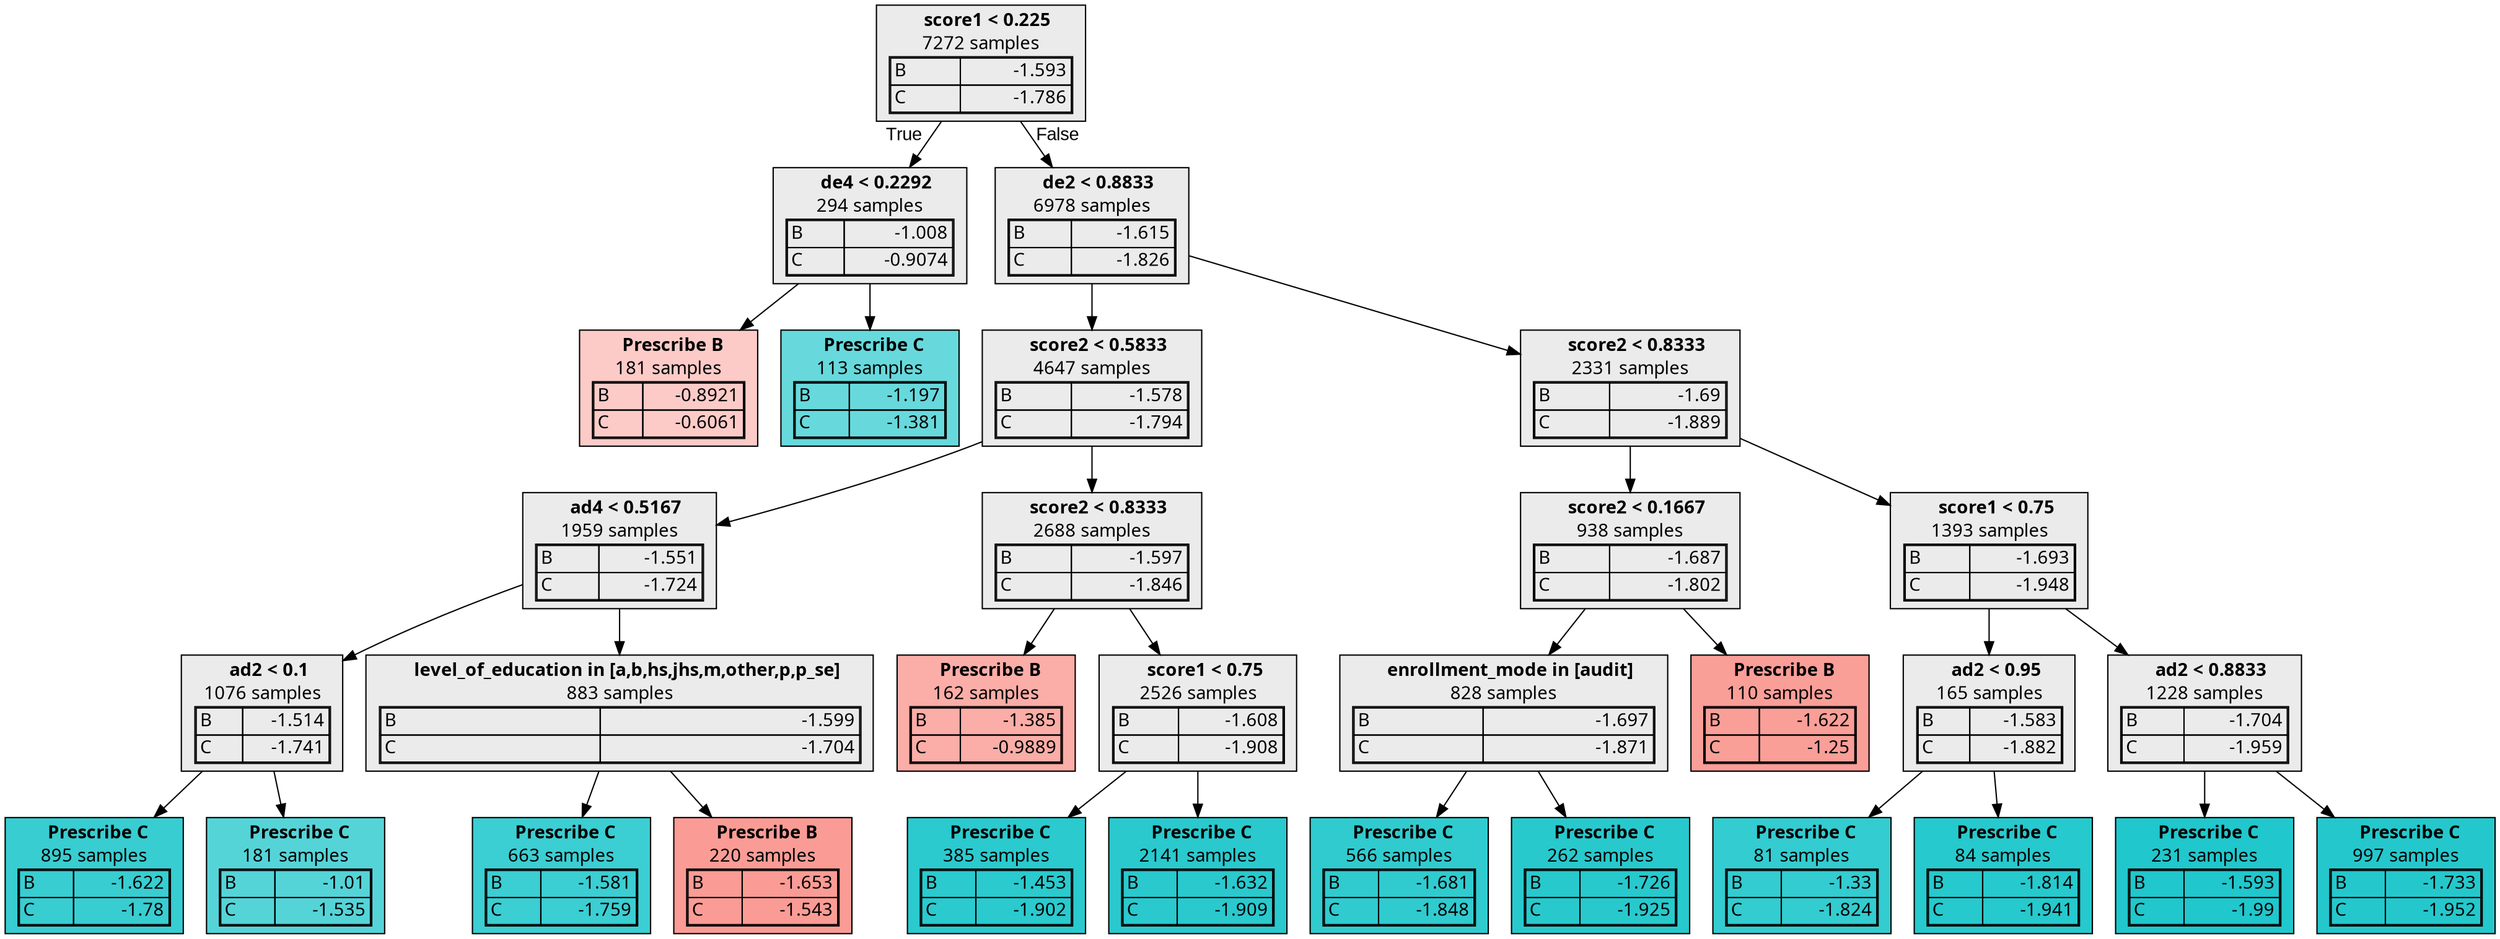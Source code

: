 digraph {
    1 [label=<  <TABLE BORDER="0" CELLPADDING="0">
      <TR>
    <TD>
      <B> score1 &lt; 0.225</B>
    </TD>
  </TR>

    <TR>
      <TD>7272 samples</TD>
    </TR>
    <TR>
  <TD>
    <TABLE CELLSPACING="0">
      
        <TR >
    <TD ALIGN="LEFT">B</TD>
    <TD ALIGN="RIGHT">-1.593</TD>
  </TR>
  <TR class="highlighted">
    <TD ALIGN="LEFT">C</TD>
    <TD ALIGN="RIGHT">-1.786</TD>
  </TR>

    </TABLE>
  </TD>
</TR>

  </TABLE>
>,fillcolor="#EBEBEB",shape=box,fontname="bold arial",style="filled"];
    1 -> 2 [labeldistance=2.5, labelangle=45, headlabel="True",fontname="arial"];
    1 -> 5 [labeldistance=2.5, labelangle=-45, headlabel="False",fontname="arial"];
    2 [label=<  <TABLE BORDER="0" CELLPADDING="0">
      <TR>
    <TD>
      <B> de4 &lt; 0.2292</B>
    </TD>
  </TR>

    <TR>
      <TD>294 samples</TD>
    </TR>
    <TR>
  <TD>
    <TABLE CELLSPACING="0">
      
        <TR class="highlighted">
    <TD ALIGN="LEFT">B</TD>
    <TD ALIGN="RIGHT">-1.008</TD>
  </TR>
  <TR >
    <TD ALIGN="LEFT">C</TD>
    <TD ALIGN="RIGHT">-0.9074</TD>
  </TR>

    </TABLE>
  </TD>
</TR>

  </TABLE>
>,fillcolor="#EBEBEB",shape=box,fontname="bold arial",style="filled"];
    2 -> 3;
    2 -> 4;
    3 [label=<  <TABLE BORDER="0" CELLPADDING="0">
      <TR>
    <TD>
      <B>Prescribe B</B>
    </TD>
  </TR>

    <TR>
      <TD>181 samples</TD>
    </TR>
    <TR>
  <TD>
    <TABLE CELLSPACING="0">
      
        <TR class="highlighted">
    <TD ALIGN="LEFT">B</TD>
    <TD ALIGN="RIGHT">-0.8921</TD>
  </TR>
  <TR >
    <TD ALIGN="LEFT">C</TD>
    <TD ALIGN="RIGHT">-0.6061</TD>
  </TR>

    </TABLE>
  </TD>
</TR>

  </TABLE>
>,fillcolor="#F8766D60",shape=box,fontname="bold arial",style="filled",color=black];
    4 [label=<  <TABLE BORDER="0" CELLPADDING="0">
      <TR>
    <TD>
      <B>Prescribe C</B>
    </TD>
  </TR>

    <TR>
      <TD>113 samples</TD>
    </TR>
    <TR>
  <TD>
    <TABLE CELLSPACING="0">
      
        <TR >
    <TD ALIGN="LEFT">B</TD>
    <TD ALIGN="RIGHT">-1.197</TD>
  </TR>
  <TR class="highlighted">
    <TD ALIGN="LEFT">C</TD>
    <TD ALIGN="RIGHT">-1.381</TD>
  </TR>

    </TABLE>
  </TD>
</TR>

  </TABLE>
>,fillcolor="#00BFC498",shape=box,fontname="bold arial",style="filled",color=black];
    5 [label=<  <TABLE BORDER="0" CELLPADDING="0">
      <TR>
    <TD>
      <B> de2 &lt; 0.8833</B>
    </TD>
  </TR>

    <TR>
      <TD>6978 samples</TD>
    </TR>
    <TR>
  <TD>
    <TABLE CELLSPACING="0">
      
        <TR >
    <TD ALIGN="LEFT">B</TD>
    <TD ALIGN="RIGHT">-1.615</TD>
  </TR>
  <TR class="highlighted">
    <TD ALIGN="LEFT">C</TD>
    <TD ALIGN="RIGHT">-1.826</TD>
  </TR>

    </TABLE>
  </TD>
</TR>

  </TABLE>
>,fillcolor="#EBEBEB",shape=box,fontname="bold arial",style="filled"];
    5 -> 6;
    5 -> 19;
    6 [label=<  <TABLE BORDER="0" CELLPADDING="0">
      <TR>
    <TD>
      <B> score2 &lt; 0.5833</B>
    </TD>
  </TR>

    <TR>
      <TD>4647 samples</TD>
    </TR>
    <TR>
  <TD>
    <TABLE CELLSPACING="0">
      
        <TR >
    <TD ALIGN="LEFT">B</TD>
    <TD ALIGN="RIGHT">-1.578</TD>
  </TR>
  <TR class="highlighted">
    <TD ALIGN="LEFT">C</TD>
    <TD ALIGN="RIGHT">-1.794</TD>
  </TR>

    </TABLE>
  </TD>
</TR>

  </TABLE>
>,fillcolor="#EBEBEB",shape=box,fontname="bold arial",style="filled"];
    6 -> 7;
    6 -> 14;
    7 [label=<  <TABLE BORDER="0" CELLPADDING="0">
      <TR>
    <TD>
      <B> ad4 &lt; 0.5167</B>
    </TD>
  </TR>

    <TR>
      <TD>1959 samples</TD>
    </TR>
    <TR>
  <TD>
    <TABLE CELLSPACING="0">
      
        <TR >
    <TD ALIGN="LEFT">B</TD>
    <TD ALIGN="RIGHT">-1.551</TD>
  </TR>
  <TR class="highlighted">
    <TD ALIGN="LEFT">C</TD>
    <TD ALIGN="RIGHT">-1.724</TD>
  </TR>

    </TABLE>
  </TD>
</TR>

  </TABLE>
>,fillcolor="#EBEBEB",shape=box,fontname="bold arial",style="filled"];
    7 -> 8;
    7 -> 11;
    8 [label=<  <TABLE BORDER="0" CELLPADDING="0">
      <TR>
    <TD>
      <B> ad2 &lt; 0.1</B>
    </TD>
  </TR>

    <TR>
      <TD>1076 samples</TD>
    </TR>
    <TR>
  <TD>
    <TABLE CELLSPACING="0">
      
        <TR >
    <TD ALIGN="LEFT">B</TD>
    <TD ALIGN="RIGHT">-1.514</TD>
  </TR>
  <TR class="highlighted">
    <TD ALIGN="LEFT">C</TD>
    <TD ALIGN="RIGHT">-1.741</TD>
  </TR>

    </TABLE>
  </TD>
</TR>

  </TABLE>
>,fillcolor="#EBEBEB",shape=box,fontname="bold arial",style="filled"];
    8 -> 9;
    8 -> 10;
    9 [label=<  <TABLE BORDER="0" CELLPADDING="0">
      <TR>
    <TD>
      <B>Prescribe C</B>
    </TD>
  </TR>

    <TR>
      <TD>895 samples</TD>
    </TR>
    <TR>
  <TD>
    <TABLE CELLSPACING="0">
      
        <TR >
    <TD ALIGN="LEFT">B</TD>
    <TD ALIGN="RIGHT">-1.622</TD>
  </TR>
  <TR class="highlighted">
    <TD ALIGN="LEFT">C</TD>
    <TD ALIGN="RIGHT">-1.78</TD>
  </TR>

    </TABLE>
  </TD>
</TR>

  </TABLE>
>,fillcolor="#00BFC4c7",shape=box,fontname="bold arial",style="filled",color=black];
    10 [label=<  <TABLE BORDER="0" CELLPADDING="0">
      <TR>
    <TD>
      <B>Prescribe C</B>
    </TD>
  </TR>

    <TR>
      <TD>181 samples</TD>
    </TR>
    <TR>
  <TD>
    <TABLE CELLSPACING="0">
      
        <TR >
    <TD ALIGN="LEFT">B</TD>
    <TD ALIGN="RIGHT">-1.01</TD>
  </TR>
  <TR class="highlighted">
    <TD ALIGN="LEFT">C</TD>
    <TD ALIGN="RIGHT">-1.535</TD>
  </TR>

    </TABLE>
  </TD>
</TR>

  </TABLE>
>,fillcolor="#00BFC4aa",shape=box,fontname="bold arial",style="filled",color=black];
    11 [label=<  <TABLE BORDER="0" CELLPADDING="0">
      <TR>
    <TD>
      <B> level_of_education in [a,b,hs,jhs,m,other,p,p_se]</B>
    </TD>
  </TR>

    <TR>
      <TD>883 samples</TD>
    </TR>
    <TR>
  <TD>
    <TABLE CELLSPACING="0">
      
        <TR >
    <TD ALIGN="LEFT">B</TD>
    <TD ALIGN="RIGHT">-1.599</TD>
  </TR>
  <TR class="highlighted">
    <TD ALIGN="LEFT">C</TD>
    <TD ALIGN="RIGHT">-1.704</TD>
  </TR>

    </TABLE>
  </TD>
</TR>

  </TABLE>
>,fillcolor="#EBEBEB",shape=box,fontname="bold arial",style="filled"];
    11 -> 12;
    11 -> 13;
    12 [label=<  <TABLE BORDER="0" CELLPADDING="0">
      <TR>
    <TD>
      <B>Prescribe C</B>
    </TD>
  </TR>

    <TR>
      <TD>663 samples</TD>
    </TR>
    <TR>
  <TD>
    <TABLE CELLSPACING="0">
      
        <TR >
    <TD ALIGN="LEFT">B</TD>
    <TD ALIGN="RIGHT">-1.581</TD>
  </TR>
  <TR class="highlighted">
    <TD ALIGN="LEFT">C</TD>
    <TD ALIGN="RIGHT">-1.759</TD>
  </TR>

    </TABLE>
  </TD>
</TR>

  </TABLE>
>,fillcolor="#00BFC4c4",shape=box,fontname="bold arial",style="filled",color=black];
    13 [label=<  <TABLE BORDER="0" CELLPADDING="0">
      <TR>
    <TD>
      <B>Prescribe B</B>
    </TD>
  </TR>

    <TR>
      <TD>220 samples</TD>
    </TR>
    <TR>
  <TD>
    <TABLE CELLSPACING="0">
      
        <TR class="highlighted">
    <TD ALIGN="LEFT">B</TD>
    <TD ALIGN="RIGHT">-1.653</TD>
  </TR>
  <TR >
    <TD ALIGN="LEFT">C</TD>
    <TD ALIGN="RIGHT">-1.543</TD>
  </TR>

    </TABLE>
  </TD>
</TR>

  </TABLE>
>,fillcolor="#F8766Db8",shape=box,fontname="bold arial",style="filled",color=black];
    14 [label=<  <TABLE BORDER="0" CELLPADDING="0">
      <TR>
    <TD>
      <B> score2 &lt; 0.8333</B>
    </TD>
  </TR>

    <TR>
      <TD>2688 samples</TD>
    </TR>
    <TR>
  <TD>
    <TABLE CELLSPACING="0">
      
        <TR >
    <TD ALIGN="LEFT">B</TD>
    <TD ALIGN="RIGHT">-1.597</TD>
  </TR>
  <TR class="highlighted">
    <TD ALIGN="LEFT">C</TD>
    <TD ALIGN="RIGHT">-1.846</TD>
  </TR>

    </TABLE>
  </TD>
</TR>

  </TABLE>
>,fillcolor="#EBEBEB",shape=box,fontname="bold arial",style="filled"];
    14 -> 15;
    14 -> 16;
    15 [label=<  <TABLE BORDER="0" CELLPADDING="0">
      <TR>
    <TD>
      <B>Prescribe B</B>
    </TD>
  </TR>

    <TR>
      <TD>162 samples</TD>
    </TR>
    <TR>
  <TD>
    <TABLE CELLSPACING="0">
      
        <TR class="highlighted">
    <TD ALIGN="LEFT">B</TD>
    <TD ALIGN="RIGHT">-1.385</TD>
  </TR>
  <TR >
    <TD ALIGN="LEFT">C</TD>
    <TD ALIGN="RIGHT">-0.9889</TD>
  </TR>

    </TABLE>
  </TD>
</TR>

  </TABLE>
>,fillcolor="#F8766D99",shape=box,fontname="bold arial",style="filled",color=black];
    16 [label=<  <TABLE BORDER="0" CELLPADDING="0">
      <TR>
    <TD>
      <B> score1 &lt; 0.75</B>
    </TD>
  </TR>

    <TR>
      <TD>2526 samples</TD>
    </TR>
    <TR>
  <TD>
    <TABLE CELLSPACING="0">
      
        <TR >
    <TD ALIGN="LEFT">B</TD>
    <TD ALIGN="RIGHT">-1.608</TD>
  </TR>
  <TR class="highlighted">
    <TD ALIGN="LEFT">C</TD>
    <TD ALIGN="RIGHT">-1.908</TD>
  </TR>

    </TABLE>
  </TD>
</TR>

  </TABLE>
>,fillcolor="#EBEBEB",shape=box,fontname="bold arial",style="filled"];
    16 -> 17;
    16 -> 18;
    17 [label=<  <TABLE BORDER="0" CELLPADDING="0">
      <TR>
    <TD>
      <B>Prescribe C</B>
    </TD>
  </TR>

    <TR>
      <TD>385 samples</TD>
    </TR>
    <TR>
  <TD>
    <TABLE CELLSPACING="0">
      
        <TR >
    <TD ALIGN="LEFT">B</TD>
    <TD ALIGN="RIGHT">-1.453</TD>
  </TR>
  <TR class="highlighted">
    <TD ALIGN="LEFT">C</TD>
    <TD ALIGN="RIGHT">-1.902</TD>
  </TR>

    </TABLE>
  </TD>
</TR>

  </TABLE>
>,fillcolor="#00BFC4d5",shape=box,fontname="bold arial",style="filled",color=black];
    18 [label=<  <TABLE BORDER="0" CELLPADDING="0">
      <TR>
    <TD>
      <B>Prescribe C</B>
    </TD>
  </TR>

    <TR>
      <TD>2141 samples</TD>
    </TR>
    <TR>
  <TD>
    <TABLE CELLSPACING="0">
      
        <TR >
    <TD ALIGN="LEFT">B</TD>
    <TD ALIGN="RIGHT">-1.632</TD>
  </TR>
  <TR class="highlighted">
    <TD ALIGN="LEFT">C</TD>
    <TD ALIGN="RIGHT">-1.909</TD>
  </TR>

    </TABLE>
  </TD>
</TR>

  </TABLE>
>,fillcolor="#00BFC4d6",shape=box,fontname="bold arial",style="filled",color=black];
    19 [label=<  <TABLE BORDER="0" CELLPADDING="0">
      <TR>
    <TD>
      <B> score2 &lt; 0.8333</B>
    </TD>
  </TR>

    <TR>
      <TD>2331 samples</TD>
    </TR>
    <TR>
  <TD>
    <TABLE CELLSPACING="0">
      
        <TR >
    <TD ALIGN="LEFT">B</TD>
    <TD ALIGN="RIGHT">-1.69</TD>
  </TR>
  <TR class="highlighted">
    <TD ALIGN="LEFT">C</TD>
    <TD ALIGN="RIGHT">-1.889</TD>
  </TR>

    </TABLE>
  </TD>
</TR>

  </TABLE>
>,fillcolor="#EBEBEB",shape=box,fontname="bold arial",style="filled"];
    19 -> 20;
    19 -> 25;
    20 [label=<  <TABLE BORDER="0" CELLPADDING="0">
      <TR>
    <TD>
      <B> score2 &lt; 0.1667</B>
    </TD>
  </TR>

    <TR>
      <TD>938 samples</TD>
    </TR>
    <TR>
  <TD>
    <TABLE CELLSPACING="0">
      
        <TR >
    <TD ALIGN="LEFT">B</TD>
    <TD ALIGN="RIGHT">-1.687</TD>
  </TR>
  <TR class="highlighted">
    <TD ALIGN="LEFT">C</TD>
    <TD ALIGN="RIGHT">-1.802</TD>
  </TR>

    </TABLE>
  </TD>
</TR>

  </TABLE>
>,fillcolor="#EBEBEB",shape=box,fontname="bold arial",style="filled"];
    20 -> 21;
    20 -> 24;
    21 [label=<  <TABLE BORDER="0" CELLPADDING="0">
      <TR>
    <TD>
      <B> enrollment_mode in [audit]</B>
    </TD>
  </TR>

    <TR>
      <TD>828 samples</TD>
    </TR>
    <TR>
  <TD>
    <TABLE CELLSPACING="0">
      
        <TR >
    <TD ALIGN="LEFT">B</TD>
    <TD ALIGN="RIGHT">-1.697</TD>
  </TR>
  <TR class="highlighted">
    <TD ALIGN="LEFT">C</TD>
    <TD ALIGN="RIGHT">-1.871</TD>
  </TR>

    </TABLE>
  </TD>
</TR>

  </TABLE>
>,fillcolor="#EBEBEB",shape=box,fontname="bold arial",style="filled"];
    21 -> 22;
    21 -> 23;
    22 [label=<  <TABLE BORDER="0" CELLPADDING="0">
      <TR>
    <TD>
      <B>Prescribe C</B>
    </TD>
  </TR>

    <TR>
      <TD>566 samples</TD>
    </TR>
    <TR>
  <TD>
    <TABLE CELLSPACING="0">
      
        <TR >
    <TD ALIGN="LEFT">B</TD>
    <TD ALIGN="RIGHT">-1.681</TD>
  </TR>
  <TR class="highlighted">
    <TD ALIGN="LEFT">C</TD>
    <TD ALIGN="RIGHT">-1.848</TD>
  </TR>

    </TABLE>
  </TD>
</TR>

  </TABLE>
>,fillcolor="#00BFC4cf",shape=box,fontname="bold arial",style="filled",color=black];
    23 [label=<  <TABLE BORDER="0" CELLPADDING="0">
      <TR>
    <TD>
      <B>Prescribe C</B>
    </TD>
  </TR>

    <TR>
      <TD>262 samples</TD>
    </TR>
    <TR>
  <TD>
    <TABLE CELLSPACING="0">
      
        <TR >
    <TD ALIGN="LEFT">B</TD>
    <TD ALIGN="RIGHT">-1.726</TD>
  </TR>
  <TR class="highlighted">
    <TD ALIGN="LEFT">C</TD>
    <TD ALIGN="RIGHT">-1.925</TD>
  </TR>

    </TABLE>
  </TD>
</TR>

  </TABLE>
>,fillcolor="#00BFC4d8",shape=box,fontname="bold arial",style="filled",color=black];
    24 [label=<  <TABLE BORDER="0" CELLPADDING="0">
      <TR>
    <TD>
      <B>Prescribe B</B>
    </TD>
  </TR>

    <TR>
      <TD>110 samples</TD>
    </TR>
    <TR>
  <TD>
    <TABLE CELLSPACING="0">
      
        <TR class="highlighted">
    <TD ALIGN="LEFT">B</TD>
    <TD ALIGN="RIGHT">-1.622</TD>
  </TR>
  <TR >
    <TD ALIGN="LEFT">C</TD>
    <TD ALIGN="RIGHT">-1.25</TD>
  </TR>

    </TABLE>
  </TD>
</TR>

  </TABLE>
>,fillcolor="#F8766Db4",shape=box,fontname="bold arial",style="filled",color=black];
    25 [label=<  <TABLE BORDER="0" CELLPADDING="0">
      <TR>
    <TD>
      <B> score1 &lt; 0.75</B>
    </TD>
  </TR>

    <TR>
      <TD>1393 samples</TD>
    </TR>
    <TR>
  <TD>
    <TABLE CELLSPACING="0">
      
        <TR >
    <TD ALIGN="LEFT">B</TD>
    <TD ALIGN="RIGHT">-1.693</TD>
  </TR>
  <TR class="highlighted">
    <TD ALIGN="LEFT">C</TD>
    <TD ALIGN="RIGHT">-1.948</TD>
  </TR>

    </TABLE>
  </TD>
</TR>

  </TABLE>
>,fillcolor="#EBEBEB",shape=box,fontname="bold arial",style="filled"];
    25 -> 26;
    25 -> 29;
    26 [label=<  <TABLE BORDER="0" CELLPADDING="0">
      <TR>
    <TD>
      <B> ad2 &lt; 0.95</B>
    </TD>
  </TR>

    <TR>
      <TD>165 samples</TD>
    </TR>
    <TR>
  <TD>
    <TABLE CELLSPACING="0">
      
        <TR >
    <TD ALIGN="LEFT">B</TD>
    <TD ALIGN="RIGHT">-1.583</TD>
  </TR>
  <TR class="highlighted">
    <TD ALIGN="LEFT">C</TD>
    <TD ALIGN="RIGHT">-1.882</TD>
  </TR>

    </TABLE>
  </TD>
</TR>

  </TABLE>
>,fillcolor="#EBEBEB",shape=box,fontname="bold arial",style="filled"];
    26 -> 27;
    26 -> 28;
    27 [label=<  <TABLE BORDER="0" CELLPADDING="0">
      <TR>
    <TD>
      <B>Prescribe C</B>
    </TD>
  </TR>

    <TR>
      <TD>81 samples</TD>
    </TR>
    <TR>
  <TD>
    <TABLE CELLSPACING="0">
      
        <TR >
    <TD ALIGN="LEFT">B</TD>
    <TD ALIGN="RIGHT">-1.33</TD>
  </TR>
  <TR class="highlighted">
    <TD ALIGN="LEFT">C</TD>
    <TD ALIGN="RIGHT">-1.824</TD>
  </TR>

    </TABLE>
  </TD>
</TR>

  </TABLE>
>,fillcolor="#00BFC4cc",shape=box,fontname="bold arial",style="filled",color=black];
    28 [label=<  <TABLE BORDER="0" CELLPADDING="0">
      <TR>
    <TD>
      <B>Prescribe C</B>
    </TD>
  </TR>

    <TR>
      <TD>84 samples</TD>
    </TR>
    <TR>
  <TD>
    <TABLE CELLSPACING="0">
      
        <TR >
    <TD ALIGN="LEFT">B</TD>
    <TD ALIGN="RIGHT">-1.814</TD>
  </TR>
  <TR class="highlighted">
    <TD ALIGN="LEFT">C</TD>
    <TD ALIGN="RIGHT">-1.941</TD>
  </TR>

    </TABLE>
  </TD>
</TR>

  </TABLE>
>,fillcolor="#00BFC4d9",shape=box,fontname="bold arial",style="filled",color=black];
    29 [label=<  <TABLE BORDER="0" CELLPADDING="0">
      <TR>
    <TD>
      <B> ad2 &lt; 0.8833</B>
    </TD>
  </TR>

    <TR>
      <TD>1228 samples</TD>
    </TR>
    <TR>
  <TD>
    <TABLE CELLSPACING="0">
      
        <TR >
    <TD ALIGN="LEFT">B</TD>
    <TD ALIGN="RIGHT">-1.704</TD>
  </TR>
  <TR class="highlighted">
    <TD ALIGN="LEFT">C</TD>
    <TD ALIGN="RIGHT">-1.959</TD>
  </TR>

    </TABLE>
  </TD>
</TR>

  </TABLE>
>,fillcolor="#EBEBEB",shape=box,fontname="bold arial",style="filled"];
    29 -> 30;
    29 -> 31;
    30 [label=<  <TABLE BORDER="0" CELLPADDING="0">
      <TR>
    <TD>
      <B>Prescribe C</B>
    </TD>
  </TR>

    <TR>
      <TD>231 samples</TD>
    </TR>
    <TR>
  <TD>
    <TABLE CELLSPACING="0">
      
        <TR >
    <TD ALIGN="LEFT">B</TD>
    <TD ALIGN="RIGHT">-1.593</TD>
  </TR>
  <TR class="highlighted">
    <TD ALIGN="LEFT">C</TD>
    <TD ALIGN="RIGHT">-1.99</TD>
  </TR>

    </TABLE>
  </TD>
</TR>

  </TABLE>
>,fillcolor="#00BFC4df",shape=box,fontname="bold arial",style="filled",color=black];
    31 [label=<  <TABLE BORDER="0" CELLPADDING="0">
      <TR>
    <TD>
      <B>Prescribe C</B>
    </TD>
  </TR>

    <TR>
      <TD>997 samples</TD>
    </TR>
    <TR>
  <TD>
    <TABLE CELLSPACING="0">
      
        <TR >
    <TD ALIGN="LEFT">B</TD>
    <TD ALIGN="RIGHT">-1.733</TD>
  </TR>
  <TR class="highlighted">
    <TD ALIGN="LEFT">C</TD>
    <TD ALIGN="RIGHT">-1.952</TD>
  </TR>

    </TABLE>
  </TD>
</TR>

  </TABLE>
>,fillcolor="#00BFC4db",shape=box,fontname="bold arial",style="filled",color=black];
}
